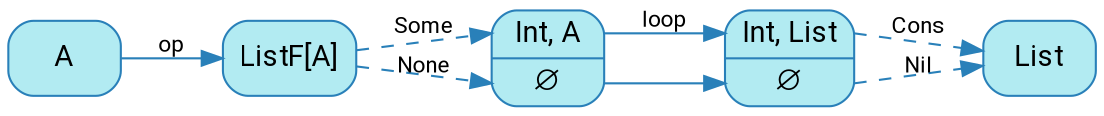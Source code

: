 digraph {
    bgcolor=transparent
    splines=false
    rankdir=LR

    // Default theme: enabled
    node[shape="rectangle" style="rounded,filled" color="#2980B9" fillcolor="#b2ebf2" fontcolor="#000000" fontname="Segoe UI,Roboto,Helvetica,Arial,sans-serif"]
    edge [color="#2980B9" fontcolor="#000000" fontname="Segoe UI,Roboto,Helvetica,Arial,sans-serif" fontsize=11 fontsize=11]

    ListStruct[shape=record label="<cons> Int, List| <nil> ∅"]
    ListStruct2[shape=record label="<cons> Int, A| <nil> ∅"]
    ListFA[label="ListF[A]"]

    A                -> ListFA[label=op]
    ListFA           -> ListStruct2:cons[style=dashed label=Some]
    ListFA           -> ListStruct2:nil[style=dashed label=None]
    ListStruct2:cons -> ListStruct:cons[label=loop]
    ListStruct2:nil  -> ListStruct:nil
    ListStruct:cons  -> List[style=dashed label="Cons"]
    ListStruct:nil   -> List[style=dashed label="Nil"]
}

